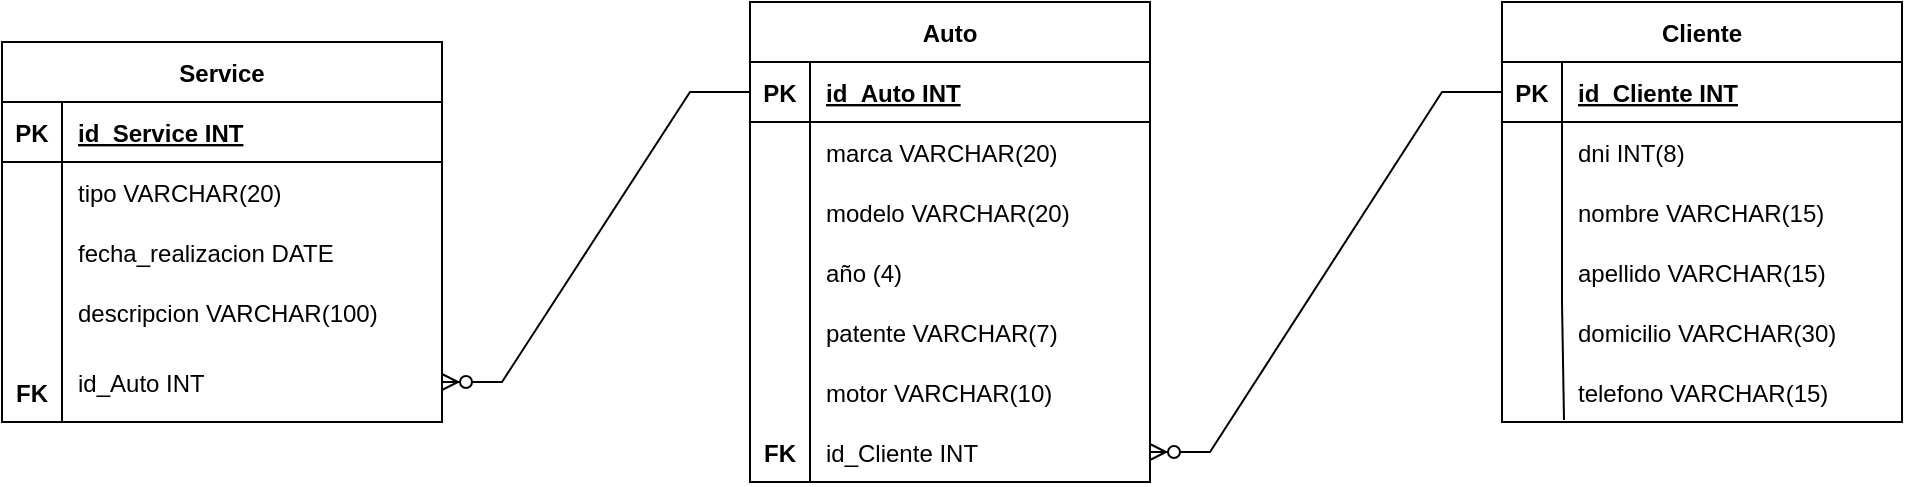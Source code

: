 <mxfile version="20.4.1" type="device"><diagram id="QC3Vw0RaJi71FfBzYm5_" name="Página-1"><mxGraphModel dx="1935" dy="450" grid="1" gridSize="10" guides="1" tooltips="1" connect="1" arrows="1" fold="1" page="1" pageScale="1" pageWidth="827" pageHeight="1169" math="0" shadow="0"><root><mxCell id="0"/><mxCell id="1" parent="0"/><mxCell id="cAsYzoBHdkNyvoTJTw_P-1" value="Auto" style="shape=table;startSize=30;container=1;collapsible=1;childLayout=tableLayout;fixedRows=1;rowLines=0;fontStyle=1;align=center;resizeLast=1;" vertex="1" parent="1"><mxGeometry x="214" y="65" width="200" height="240" as="geometry"/></mxCell><mxCell id="cAsYzoBHdkNyvoTJTw_P-2" value="" style="shape=tableRow;horizontal=0;startSize=0;swimlaneHead=0;swimlaneBody=0;fillColor=none;collapsible=0;dropTarget=0;points=[[0,0.5],[1,0.5]];portConstraint=eastwest;top=0;left=0;right=0;bottom=1;" vertex="1" parent="cAsYzoBHdkNyvoTJTw_P-1"><mxGeometry y="30" width="200" height="30" as="geometry"/></mxCell><mxCell id="cAsYzoBHdkNyvoTJTw_P-3" value="PK" style="shape=partialRectangle;connectable=0;fillColor=none;top=0;left=0;bottom=0;right=0;fontStyle=1;overflow=hidden;" vertex="1" parent="cAsYzoBHdkNyvoTJTw_P-2"><mxGeometry width="30" height="30" as="geometry"><mxRectangle width="30" height="30" as="alternateBounds"/></mxGeometry></mxCell><mxCell id="cAsYzoBHdkNyvoTJTw_P-4" value="id_Auto INT" style="shape=partialRectangle;connectable=0;fillColor=none;top=0;left=0;bottom=0;right=0;align=left;spacingLeft=6;fontStyle=5;overflow=hidden;" vertex="1" parent="cAsYzoBHdkNyvoTJTw_P-2"><mxGeometry x="30" width="170" height="30" as="geometry"><mxRectangle width="170" height="30" as="alternateBounds"/></mxGeometry></mxCell><mxCell id="cAsYzoBHdkNyvoTJTw_P-5" value="" style="shape=tableRow;horizontal=0;startSize=0;swimlaneHead=0;swimlaneBody=0;fillColor=none;collapsible=0;dropTarget=0;points=[[0,0.5],[1,0.5]];portConstraint=eastwest;top=0;left=0;right=0;bottom=0;" vertex="1" parent="cAsYzoBHdkNyvoTJTw_P-1"><mxGeometry y="60" width="200" height="30" as="geometry"/></mxCell><mxCell id="cAsYzoBHdkNyvoTJTw_P-6" value="" style="shape=partialRectangle;connectable=0;fillColor=none;top=0;left=0;bottom=0;right=0;editable=1;overflow=hidden;" vertex="1" parent="cAsYzoBHdkNyvoTJTw_P-5"><mxGeometry width="30" height="30" as="geometry"><mxRectangle width="30" height="30" as="alternateBounds"/></mxGeometry></mxCell><mxCell id="cAsYzoBHdkNyvoTJTw_P-7" value="marca VARCHAR(20)" style="shape=partialRectangle;connectable=0;fillColor=none;top=0;left=0;bottom=0;right=0;align=left;spacingLeft=6;overflow=hidden;" vertex="1" parent="cAsYzoBHdkNyvoTJTw_P-5"><mxGeometry x="30" width="170" height="30" as="geometry"><mxRectangle width="170" height="30" as="alternateBounds"/></mxGeometry></mxCell><mxCell id="cAsYzoBHdkNyvoTJTw_P-8" value="" style="shape=tableRow;horizontal=0;startSize=0;swimlaneHead=0;swimlaneBody=0;fillColor=none;collapsible=0;dropTarget=0;points=[[0,0.5],[1,0.5]];portConstraint=eastwest;top=0;left=0;right=0;bottom=0;" vertex="1" parent="cAsYzoBHdkNyvoTJTw_P-1"><mxGeometry y="90" width="200" height="30" as="geometry"/></mxCell><mxCell id="cAsYzoBHdkNyvoTJTw_P-9" value="" style="shape=partialRectangle;connectable=0;fillColor=none;top=0;left=0;bottom=0;right=0;editable=1;overflow=hidden;" vertex="1" parent="cAsYzoBHdkNyvoTJTw_P-8"><mxGeometry width="30" height="30" as="geometry"><mxRectangle width="30" height="30" as="alternateBounds"/></mxGeometry></mxCell><mxCell id="cAsYzoBHdkNyvoTJTw_P-10" value="modelo VARCHAR(20)" style="shape=partialRectangle;connectable=0;fillColor=none;top=0;left=0;bottom=0;right=0;align=left;spacingLeft=6;overflow=hidden;" vertex="1" parent="cAsYzoBHdkNyvoTJTw_P-8"><mxGeometry x="30" width="170" height="30" as="geometry"><mxRectangle width="170" height="30" as="alternateBounds"/></mxGeometry></mxCell><mxCell id="cAsYzoBHdkNyvoTJTw_P-11" value="" style="shape=tableRow;horizontal=0;startSize=0;swimlaneHead=0;swimlaneBody=0;fillColor=none;collapsible=0;dropTarget=0;points=[[0,0.5],[1,0.5]];portConstraint=eastwest;top=0;left=0;right=0;bottom=0;" vertex="1" parent="cAsYzoBHdkNyvoTJTw_P-1"><mxGeometry y="120" width="200" height="30" as="geometry"/></mxCell><mxCell id="cAsYzoBHdkNyvoTJTw_P-12" value="" style="shape=partialRectangle;connectable=0;fillColor=none;top=0;left=0;bottom=0;right=0;editable=1;overflow=hidden;" vertex="1" parent="cAsYzoBHdkNyvoTJTw_P-11"><mxGeometry width="30" height="30" as="geometry"><mxRectangle width="30" height="30" as="alternateBounds"/></mxGeometry></mxCell><mxCell id="cAsYzoBHdkNyvoTJTw_P-13" value="año (4)" style="shape=partialRectangle;connectable=0;fillColor=none;top=0;left=0;bottom=0;right=0;align=left;spacingLeft=6;overflow=hidden;" vertex="1" parent="cAsYzoBHdkNyvoTJTw_P-11"><mxGeometry x="30" width="170" height="30" as="geometry"><mxRectangle width="170" height="30" as="alternateBounds"/></mxGeometry></mxCell><mxCell id="cAsYzoBHdkNyvoTJTw_P-14" value="" style="shape=tableRow;horizontal=0;startSize=0;swimlaneHead=0;swimlaneBody=0;fillColor=none;collapsible=0;dropTarget=0;points=[[0,0.5],[1,0.5]];portConstraint=eastwest;top=0;left=0;right=0;bottom=0;" vertex="1" parent="1"><mxGeometry x="360" y="200" width="200" height="30" as="geometry"/></mxCell><mxCell id="cAsYzoBHdkNyvoTJTw_P-15" value="" style="shape=partialRectangle;connectable=0;fillColor=none;top=0;left=0;bottom=0;right=0;editable=1;overflow=hidden;" vertex="1" parent="cAsYzoBHdkNyvoTJTw_P-14"><mxGeometry width="30" height="30" as="geometry"><mxRectangle width="30" height="30" as="alternateBounds"/></mxGeometry></mxCell><mxCell id="cAsYzoBHdkNyvoTJTw_P-16" value="motor VARCHAR(10)" style="shape=partialRectangle;connectable=0;fillColor=none;top=0;left=0;bottom=0;right=0;align=left;spacingLeft=6;overflow=hidden;" vertex="1" parent="1"><mxGeometry x="244" y="245" width="170" height="30" as="geometry"><mxRectangle width="170" height="30" as="alternateBounds"/></mxGeometry></mxCell><mxCell id="cAsYzoBHdkNyvoTJTw_P-17" value="Cliente" style="shape=table;startSize=30;container=1;collapsible=1;childLayout=tableLayout;fixedRows=1;rowLines=0;fontStyle=1;align=center;resizeLast=1;" vertex="1" parent="1"><mxGeometry x="590" y="65" width="200" height="210" as="geometry"/></mxCell><mxCell id="cAsYzoBHdkNyvoTJTw_P-18" value="" style="shape=tableRow;horizontal=0;startSize=0;swimlaneHead=0;swimlaneBody=0;fillColor=none;collapsible=0;dropTarget=0;points=[[0,0.5],[1,0.5]];portConstraint=eastwest;top=0;left=0;right=0;bottom=1;" vertex="1" parent="cAsYzoBHdkNyvoTJTw_P-17"><mxGeometry y="30" width="200" height="30" as="geometry"/></mxCell><mxCell id="cAsYzoBHdkNyvoTJTw_P-19" value="PK" style="shape=partialRectangle;connectable=0;fillColor=none;top=0;left=0;bottom=0;right=0;fontStyle=1;overflow=hidden;" vertex="1" parent="cAsYzoBHdkNyvoTJTw_P-18"><mxGeometry width="30" height="30" as="geometry"><mxRectangle width="30" height="30" as="alternateBounds"/></mxGeometry></mxCell><mxCell id="cAsYzoBHdkNyvoTJTw_P-20" value="id_Cliente INT" style="shape=partialRectangle;connectable=0;fillColor=none;top=0;left=0;bottom=0;right=0;align=left;spacingLeft=6;fontStyle=5;overflow=hidden;" vertex="1" parent="cAsYzoBHdkNyvoTJTw_P-18"><mxGeometry x="30" width="170" height="30" as="geometry"><mxRectangle width="170" height="30" as="alternateBounds"/></mxGeometry></mxCell><mxCell id="cAsYzoBHdkNyvoTJTw_P-21" value="" style="shape=tableRow;horizontal=0;startSize=0;swimlaneHead=0;swimlaneBody=0;fillColor=none;collapsible=0;dropTarget=0;points=[[0,0.5],[1,0.5]];portConstraint=eastwest;top=0;left=0;right=0;bottom=0;" vertex="1" parent="cAsYzoBHdkNyvoTJTw_P-17"><mxGeometry y="60" width="200" height="30" as="geometry"/></mxCell><mxCell id="cAsYzoBHdkNyvoTJTw_P-22" value="" style="shape=partialRectangle;connectable=0;fillColor=none;top=0;left=0;bottom=0;right=0;editable=1;overflow=hidden;" vertex="1" parent="cAsYzoBHdkNyvoTJTw_P-21"><mxGeometry width="30" height="30" as="geometry"><mxRectangle width="30" height="30" as="alternateBounds"/></mxGeometry></mxCell><mxCell id="cAsYzoBHdkNyvoTJTw_P-23" value="dni INT(8)" style="shape=partialRectangle;connectable=0;fillColor=none;top=0;left=0;bottom=0;right=0;align=left;spacingLeft=6;overflow=hidden;" vertex="1" parent="cAsYzoBHdkNyvoTJTw_P-21"><mxGeometry x="30" width="170" height="30" as="geometry"><mxRectangle width="170" height="30" as="alternateBounds"/></mxGeometry></mxCell><mxCell id="cAsYzoBHdkNyvoTJTw_P-24" value="" style="shape=tableRow;horizontal=0;startSize=0;swimlaneHead=0;swimlaneBody=0;fillColor=none;collapsible=0;dropTarget=0;points=[[0,0.5],[1,0.5]];portConstraint=eastwest;top=0;left=0;right=0;bottom=0;" vertex="1" parent="cAsYzoBHdkNyvoTJTw_P-17"><mxGeometry y="90" width="200" height="30" as="geometry"/></mxCell><mxCell id="cAsYzoBHdkNyvoTJTw_P-25" value="" style="shape=partialRectangle;connectable=0;fillColor=none;top=0;left=0;bottom=0;right=0;editable=1;overflow=hidden;" vertex="1" parent="cAsYzoBHdkNyvoTJTw_P-24"><mxGeometry width="30" height="30" as="geometry"><mxRectangle width="30" height="30" as="alternateBounds"/></mxGeometry></mxCell><mxCell id="cAsYzoBHdkNyvoTJTw_P-26" value="nombre VARCHAR(15)" style="shape=partialRectangle;connectable=0;fillColor=none;top=0;left=0;bottom=0;right=0;align=left;spacingLeft=6;overflow=hidden;" vertex="1" parent="cAsYzoBHdkNyvoTJTw_P-24"><mxGeometry x="30" width="170" height="30" as="geometry"><mxRectangle width="170" height="30" as="alternateBounds"/></mxGeometry></mxCell><mxCell id="cAsYzoBHdkNyvoTJTw_P-27" value="" style="shape=tableRow;horizontal=0;startSize=0;swimlaneHead=0;swimlaneBody=0;fillColor=none;collapsible=0;dropTarget=0;points=[[0,0.5],[1,0.5]];portConstraint=eastwest;top=0;left=0;right=0;bottom=0;" vertex="1" parent="cAsYzoBHdkNyvoTJTw_P-17"><mxGeometry y="120" width="200" height="30" as="geometry"/></mxCell><mxCell id="cAsYzoBHdkNyvoTJTw_P-28" value="" style="shape=partialRectangle;connectable=0;fillColor=none;top=0;left=0;bottom=0;right=0;editable=1;overflow=hidden;" vertex="1" parent="cAsYzoBHdkNyvoTJTw_P-27"><mxGeometry width="30" height="30" as="geometry"><mxRectangle width="30" height="30" as="alternateBounds"/></mxGeometry></mxCell><mxCell id="cAsYzoBHdkNyvoTJTw_P-29" value="apellido VARCHAR(15)" style="shape=partialRectangle;connectable=0;fillColor=none;top=0;left=0;bottom=0;right=0;align=left;spacingLeft=6;overflow=hidden;" vertex="1" parent="cAsYzoBHdkNyvoTJTw_P-27"><mxGeometry x="30" width="170" height="30" as="geometry"><mxRectangle width="170" height="30" as="alternateBounds"/></mxGeometry></mxCell><mxCell id="cAsYzoBHdkNyvoTJTw_P-30" value="domicilio VARCHAR(30)" style="shape=partialRectangle;connectable=0;fillColor=none;top=0;left=0;bottom=0;right=0;align=left;spacingLeft=6;overflow=hidden;" vertex="1" parent="1"><mxGeometry x="620" y="215" width="170" height="30" as="geometry"><mxRectangle width="170" height="30" as="alternateBounds"/></mxGeometry></mxCell><mxCell id="cAsYzoBHdkNyvoTJTw_P-32" value="" style="endArrow=none;html=1;rounded=0;entryX=0.155;entryY=-0.033;entryDx=0;entryDy=0;entryPerimeter=0;" edge="1" parent="1"><mxGeometry relative="1" as="geometry"><mxPoint x="620" y="215" as="sourcePoint"/><mxPoint x="621" y="274.01" as="targetPoint"/></mxGeometry></mxCell><mxCell id="cAsYzoBHdkNyvoTJTw_P-33" value="" style="endArrow=none;html=1;rounded=0;exitX=0.15;exitY=0.933;exitDx=0;exitDy=0;exitPerimeter=0;" edge="1" parent="1" source="cAsYzoBHdkNyvoTJTw_P-11"><mxGeometry relative="1" as="geometry"><mxPoint x="464" y="225" as="sourcePoint"/><mxPoint x="244" y="305" as="targetPoint"/></mxGeometry></mxCell><mxCell id="cAsYzoBHdkNyvoTJTw_P-35" value="telefono VARCHAR(15)" style="shape=partialRectangle;connectable=0;fillColor=none;top=0;left=0;bottom=0;right=0;align=left;spacingLeft=6;overflow=hidden;" vertex="1" parent="1"><mxGeometry x="620" y="245" width="170" height="30" as="geometry"><mxRectangle width="170" height="30" as="alternateBounds"/></mxGeometry></mxCell><mxCell id="cAsYzoBHdkNyvoTJTw_P-36" value="Service" style="shape=table;startSize=30;container=1;collapsible=1;childLayout=tableLayout;fixedRows=1;rowLines=0;fontStyle=1;align=center;resizeLast=1;" vertex="1" parent="1"><mxGeometry x="-160" y="85" width="220" height="190" as="geometry"/></mxCell><mxCell id="cAsYzoBHdkNyvoTJTw_P-37" value="" style="shape=tableRow;horizontal=0;startSize=0;swimlaneHead=0;swimlaneBody=0;fillColor=none;collapsible=0;dropTarget=0;points=[[0,0.5],[1,0.5]];portConstraint=eastwest;top=0;left=0;right=0;bottom=1;" vertex="1" parent="cAsYzoBHdkNyvoTJTw_P-36"><mxGeometry y="30" width="220" height="30" as="geometry"/></mxCell><mxCell id="cAsYzoBHdkNyvoTJTw_P-38" value="PK" style="shape=partialRectangle;connectable=0;fillColor=none;top=0;left=0;bottom=0;right=0;fontStyle=1;overflow=hidden;" vertex="1" parent="cAsYzoBHdkNyvoTJTw_P-37"><mxGeometry width="30" height="30" as="geometry"><mxRectangle width="30" height="30" as="alternateBounds"/></mxGeometry></mxCell><mxCell id="cAsYzoBHdkNyvoTJTw_P-39" value="id_Service INT" style="shape=partialRectangle;connectable=0;fillColor=none;top=0;left=0;bottom=0;right=0;align=left;spacingLeft=6;fontStyle=5;overflow=hidden;" vertex="1" parent="cAsYzoBHdkNyvoTJTw_P-37"><mxGeometry x="30" width="190" height="30" as="geometry"><mxRectangle width="190" height="30" as="alternateBounds"/></mxGeometry></mxCell><mxCell id="cAsYzoBHdkNyvoTJTw_P-40" value="" style="shape=tableRow;horizontal=0;startSize=0;swimlaneHead=0;swimlaneBody=0;fillColor=none;collapsible=0;dropTarget=0;points=[[0,0.5],[1,0.5]];portConstraint=eastwest;top=0;left=0;right=0;bottom=0;" vertex="1" parent="cAsYzoBHdkNyvoTJTw_P-36"><mxGeometry y="60" width="220" height="30" as="geometry"/></mxCell><mxCell id="cAsYzoBHdkNyvoTJTw_P-41" value="" style="shape=partialRectangle;connectable=0;fillColor=none;top=0;left=0;bottom=0;right=0;editable=1;overflow=hidden;" vertex="1" parent="cAsYzoBHdkNyvoTJTw_P-40"><mxGeometry width="30" height="30" as="geometry"><mxRectangle width="30" height="30" as="alternateBounds"/></mxGeometry></mxCell><mxCell id="cAsYzoBHdkNyvoTJTw_P-42" value="tipo VARCHAR(20)" style="shape=partialRectangle;connectable=0;fillColor=none;top=0;left=0;bottom=0;right=0;align=left;spacingLeft=6;overflow=hidden;" vertex="1" parent="cAsYzoBHdkNyvoTJTw_P-40"><mxGeometry x="30" width="190" height="30" as="geometry"><mxRectangle width="190" height="30" as="alternateBounds"/></mxGeometry></mxCell><mxCell id="cAsYzoBHdkNyvoTJTw_P-43" value="" style="shape=tableRow;horizontal=0;startSize=0;swimlaneHead=0;swimlaneBody=0;fillColor=none;collapsible=0;dropTarget=0;points=[[0,0.5],[1,0.5]];portConstraint=eastwest;top=0;left=0;right=0;bottom=0;" vertex="1" parent="cAsYzoBHdkNyvoTJTw_P-36"><mxGeometry y="90" width="220" height="30" as="geometry"/></mxCell><mxCell id="cAsYzoBHdkNyvoTJTw_P-44" value="" style="shape=partialRectangle;connectable=0;fillColor=none;top=0;left=0;bottom=0;right=0;editable=1;overflow=hidden;" vertex="1" parent="cAsYzoBHdkNyvoTJTw_P-43"><mxGeometry width="30" height="30" as="geometry"><mxRectangle width="30" height="30" as="alternateBounds"/></mxGeometry></mxCell><mxCell id="cAsYzoBHdkNyvoTJTw_P-45" value="fecha_realizacion DATE" style="shape=partialRectangle;connectable=0;fillColor=none;top=0;left=0;bottom=0;right=0;align=left;spacingLeft=6;overflow=hidden;" vertex="1" parent="cAsYzoBHdkNyvoTJTw_P-43"><mxGeometry x="30" width="190" height="30" as="geometry"><mxRectangle width="190" height="30" as="alternateBounds"/></mxGeometry></mxCell><mxCell id="cAsYzoBHdkNyvoTJTw_P-46" value="" style="shape=tableRow;horizontal=0;startSize=0;swimlaneHead=0;swimlaneBody=0;fillColor=none;collapsible=0;dropTarget=0;points=[[0,0.5],[1,0.5]];portConstraint=eastwest;top=0;left=0;right=0;bottom=0;" vertex="1" parent="cAsYzoBHdkNyvoTJTw_P-36"><mxGeometry y="120" width="220" height="30" as="geometry"/></mxCell><mxCell id="cAsYzoBHdkNyvoTJTw_P-47" value="" style="shape=partialRectangle;connectable=0;fillColor=none;top=0;left=0;bottom=0;right=0;editable=1;overflow=hidden;" vertex="1" parent="cAsYzoBHdkNyvoTJTw_P-46"><mxGeometry width="30" height="30" as="geometry"><mxRectangle width="30" height="30" as="alternateBounds"/></mxGeometry></mxCell><mxCell id="cAsYzoBHdkNyvoTJTw_P-48" value="descripcion VARCHAR(100)" style="shape=partialRectangle;connectable=0;fillColor=none;top=0;left=0;bottom=0;right=0;align=left;spacingLeft=6;overflow=hidden;" vertex="1" parent="cAsYzoBHdkNyvoTJTw_P-46"><mxGeometry x="30" width="190" height="30" as="geometry"><mxRectangle width="190" height="30" as="alternateBounds"/></mxGeometry></mxCell><mxCell id="cAsYzoBHdkNyvoTJTw_P-51" value="" style="endArrow=none;html=1;rounded=0;" edge="1" parent="1"><mxGeometry relative="1" as="geometry"><mxPoint x="-130" y="235" as="sourcePoint"/><mxPoint x="-130" y="275" as="targetPoint"/></mxGeometry></mxCell><mxCell id="cAsYzoBHdkNyvoTJTw_P-52" value="patente VARCHAR(7)" style="shape=partialRectangle;connectable=0;fillColor=none;top=0;left=0;bottom=0;right=0;align=left;spacingLeft=6;overflow=hidden;" vertex="1" parent="1"><mxGeometry x="244" y="215" width="170" height="30" as="geometry"><mxRectangle width="170" height="30" as="alternateBounds"/></mxGeometry></mxCell><mxCell id="cAsYzoBHdkNyvoTJTw_P-59" value="" style="edgeStyle=entityRelationEdgeStyle;fontSize=12;html=1;endArrow=ERzeroToMany;endFill=1;rounded=0;exitX=0;exitY=0.5;exitDx=0;exitDy=0;entryX=1;entryY=0.5;entryDx=0;entryDy=0;" edge="1" parent="1" source="cAsYzoBHdkNyvoTJTw_P-18" target="cAsYzoBHdkNyvoTJTw_P-64"><mxGeometry width="100" height="100" relative="1" as="geometry"><mxPoint x="360" y="350" as="sourcePoint"/><mxPoint x="380" y="330" as="targetPoint"/></mxGeometry></mxCell><mxCell id="cAsYzoBHdkNyvoTJTw_P-64" value="" style="shape=tableRow;horizontal=0;startSize=0;swimlaneHead=0;swimlaneBody=0;fillColor=none;collapsible=0;dropTarget=0;points=[[0,0.5],[1,0.5]];portConstraint=eastwest;top=0;left=0;right=0;bottom=0;" vertex="1" parent="1"><mxGeometry x="214" y="275" width="200" height="30" as="geometry"/></mxCell><mxCell id="cAsYzoBHdkNyvoTJTw_P-65" value="" style="shape=partialRectangle;connectable=0;fillColor=none;top=0;left=0;bottom=0;right=0;editable=1;overflow=hidden;" vertex="1" parent="cAsYzoBHdkNyvoTJTw_P-64"><mxGeometry width="30" height="30" as="geometry"><mxRectangle width="30" height="30" as="alternateBounds"/></mxGeometry></mxCell><mxCell id="cAsYzoBHdkNyvoTJTw_P-66" value="id_Cliente INT" style="shape=partialRectangle;connectable=0;fillColor=none;top=0;left=0;bottom=0;right=0;align=left;spacingLeft=6;overflow=hidden;" vertex="1" parent="cAsYzoBHdkNyvoTJTw_P-64"><mxGeometry x="30" width="170" height="30" as="geometry"><mxRectangle width="170" height="30" as="alternateBounds"/></mxGeometry></mxCell><mxCell id="cAsYzoBHdkNyvoTJTw_P-67" value="FK" style="shape=partialRectangle;connectable=0;fillColor=none;top=0;left=0;bottom=0;right=0;fontStyle=1;overflow=hidden;" vertex="1" parent="1"><mxGeometry x="214" y="275" width="30" height="30" as="geometry"><mxRectangle width="30" height="30" as="alternateBounds"/></mxGeometry></mxCell><mxCell id="cAsYzoBHdkNyvoTJTw_P-69" value="" style="edgeStyle=entityRelationEdgeStyle;fontSize=12;html=1;endArrow=ERzeroToMany;endFill=1;rounded=0;exitX=0;exitY=0.5;exitDx=0;exitDy=0;entryX=1;entryY=0.5;entryDx=0;entryDy=0;" edge="1" parent="1" source="cAsYzoBHdkNyvoTJTw_P-2" target="cAsYzoBHdkNyvoTJTw_P-70"><mxGeometry width="100" height="100" relative="1" as="geometry"><mxPoint x="80" y="320" as="sourcePoint"/><mxPoint x="110" y="260" as="targetPoint"/></mxGeometry></mxCell><mxCell id="cAsYzoBHdkNyvoTJTw_P-70" value="" style="shape=tableRow;horizontal=0;startSize=0;swimlaneHead=0;swimlaneBody=0;fillColor=none;collapsible=0;dropTarget=0;points=[[0,0.5],[1,0.5]];portConstraint=eastwest;top=0;left=0;right=0;bottom=0;" vertex="1" parent="1"><mxGeometry x="-160" y="240" width="220" height="30" as="geometry"/></mxCell><mxCell id="cAsYzoBHdkNyvoTJTw_P-71" value="" style="shape=partialRectangle;connectable=0;fillColor=none;top=0;left=0;bottom=0;right=0;editable=1;overflow=hidden;" vertex="1" parent="cAsYzoBHdkNyvoTJTw_P-70"><mxGeometry width="30" height="30" as="geometry"><mxRectangle width="30" height="30" as="alternateBounds"/></mxGeometry></mxCell><mxCell id="cAsYzoBHdkNyvoTJTw_P-72" value="id_Auto INT" style="shape=partialRectangle;connectable=0;fillColor=none;top=0;left=0;bottom=0;right=0;align=left;spacingLeft=6;overflow=hidden;" vertex="1" parent="cAsYzoBHdkNyvoTJTw_P-70"><mxGeometry x="30" width="200" height="30" as="geometry"><mxRectangle width="170" height="30" as="alternateBounds"/></mxGeometry></mxCell><mxCell id="cAsYzoBHdkNyvoTJTw_P-73" value="FK" style="shape=partialRectangle;connectable=0;fillColor=none;top=0;left=0;bottom=0;right=0;fontStyle=1;overflow=hidden;" vertex="1" parent="1"><mxGeometry x="-160" y="245" width="30" height="30" as="geometry"><mxRectangle width="30" height="30" as="alternateBounds"/></mxGeometry></mxCell></root></mxGraphModel></diagram></mxfile>